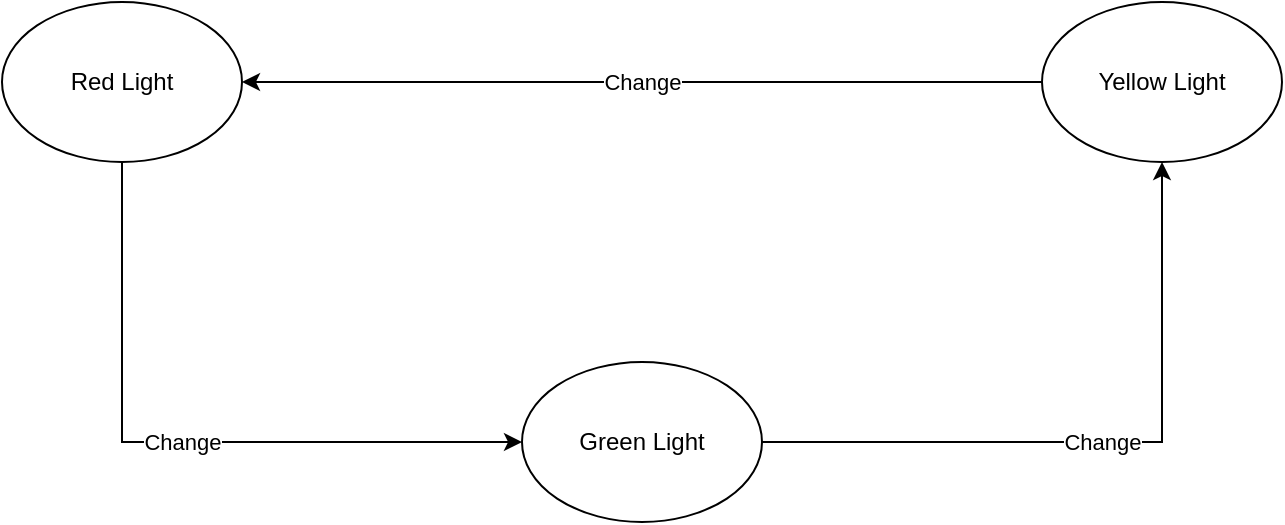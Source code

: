 <mxfile version="21.7.5" type="device">
  <diagram name="Page-1" id="58cdce13-f638-feb5-8d6f-7d28b1aa9fa0">
    <mxGraphModel dx="1501" dy="721" grid="1" gridSize="10" guides="1" tooltips="1" connect="1" arrows="1" fold="1" page="1" pageScale="1" pageWidth="1100" pageHeight="850" background="none" math="0" shadow="0">
      <root>
        <mxCell id="0" />
        <mxCell id="1" parent="0" />
        <mxCell id="3gXu2X2hrrk8wcLoaLTw-9" value="Change" style="edgeStyle=orthogonalEdgeStyle;rounded=0;orthogonalLoop=1;jettySize=auto;html=1;" edge="1" parent="1" source="3gXu2X2hrrk8wcLoaLTw-1" target="3gXu2X2hrrk8wcLoaLTw-3">
          <mxGeometry relative="1" as="geometry">
            <Array as="points">
              <mxPoint x="290" y="340" />
            </Array>
          </mxGeometry>
        </mxCell>
        <mxCell id="3gXu2X2hrrk8wcLoaLTw-1" value="Red Light" style="ellipse;whiteSpace=wrap;html=1;" vertex="1" parent="1">
          <mxGeometry x="230" y="120" width="120" height="80" as="geometry" />
        </mxCell>
        <mxCell id="3gXu2X2hrrk8wcLoaLTw-8" value="Change" style="edgeStyle=orthogonalEdgeStyle;rounded=0;orthogonalLoop=1;jettySize=auto;html=1;entryX=1;entryY=0.5;entryDx=0;entryDy=0;" edge="1" parent="1" source="3gXu2X2hrrk8wcLoaLTw-2" target="3gXu2X2hrrk8wcLoaLTw-1">
          <mxGeometry relative="1" as="geometry" />
        </mxCell>
        <mxCell id="3gXu2X2hrrk8wcLoaLTw-2" value="Yellow Light" style="ellipse;whiteSpace=wrap;html=1;" vertex="1" parent="1">
          <mxGeometry x="750" y="120" width="120" height="80" as="geometry" />
        </mxCell>
        <mxCell id="3gXu2X2hrrk8wcLoaLTw-7" value="Change" style="edgeStyle=orthogonalEdgeStyle;rounded=0;orthogonalLoop=1;jettySize=auto;html=1;entryX=0.5;entryY=1;entryDx=0;entryDy=0;" edge="1" parent="1" source="3gXu2X2hrrk8wcLoaLTw-3" target="3gXu2X2hrrk8wcLoaLTw-2">
          <mxGeometry relative="1" as="geometry" />
        </mxCell>
        <mxCell id="3gXu2X2hrrk8wcLoaLTw-3" value="Green Light" style="ellipse;whiteSpace=wrap;html=1;" vertex="1" parent="1">
          <mxGeometry x="490" y="300" width="120" height="80" as="geometry" />
        </mxCell>
      </root>
    </mxGraphModel>
  </diagram>
</mxfile>
